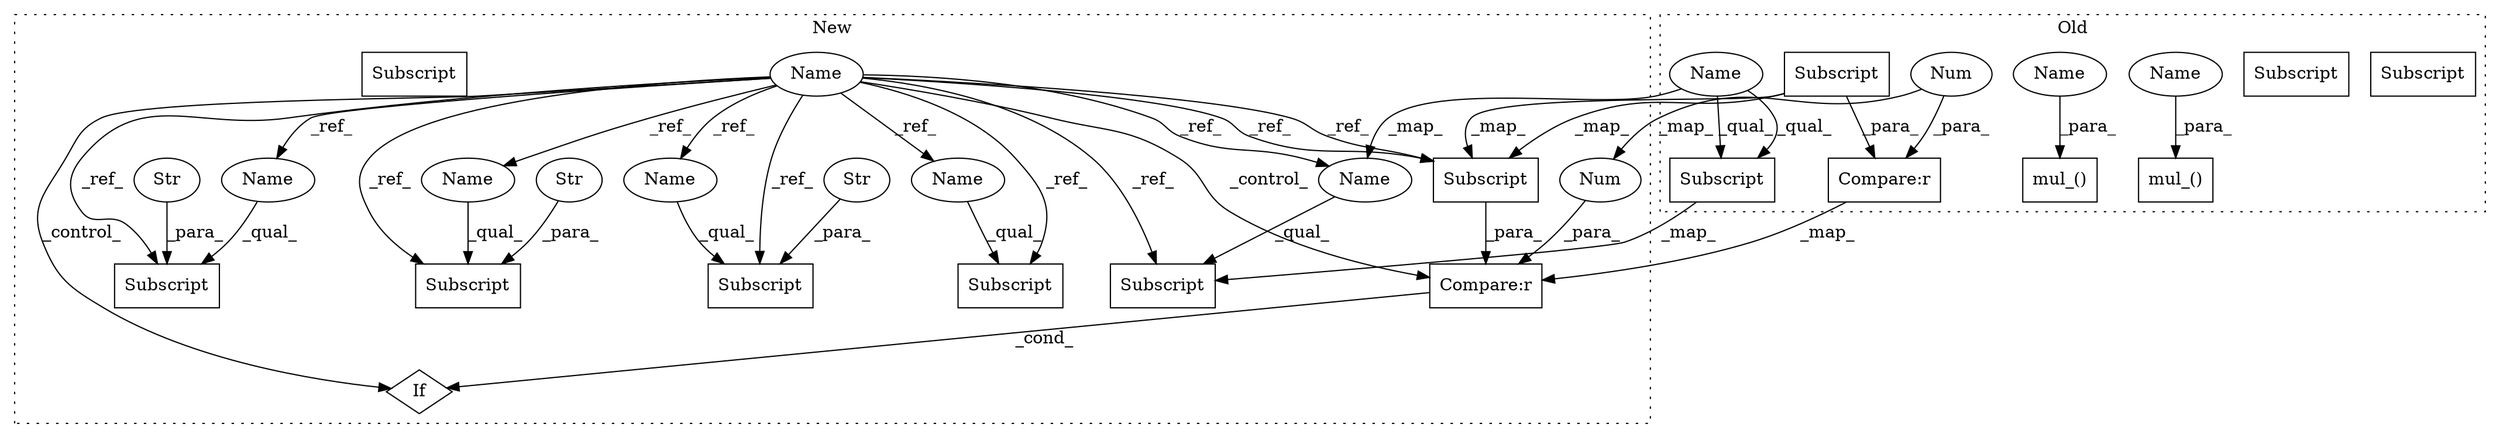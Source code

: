 digraph G {
subgraph cluster0 {
1 [label="mul_()" a="75" s="3573,3594" l="16,1" shape="box"];
4 [label="mul_()" a="75" s="3736,3755" l="14,1" shape="box"];
5 [label="Subscript" a="63" s="3390,0" l="14,0" shape="box"];
7 [label="Compare:r" a="40" s="3979" l="21" shape="box"];
9 [label="Subscript" a="63" s="3979,0" l="17,0" shape="box"];
12 [label="Num" a="76" s="3999" l="1" shape="ellipse"];
20 [label="Name" a="87" s="3589" l="5" shape="ellipse"];
21 [label="Name" a="87" s="3750" l="5" shape="ellipse"];
28 [label="Name" a="87" s="3390" l="5" shape="ellipse"];
29 [label="Subscript" a="63" s="3390,0" l="14,0" shape="box"];
30 [label="Subscript" a="63" s="3979,0" l="17,0" shape="box"];
label = "Old";
style="dotted";
}
subgraph cluster1 {
2 [label="If" a="96" s="4868" l="3" shape="diamond"];
3 [label="Name" a="87" s="2990" l="5" shape="ellipse"];
6 [label="Subscript" a="63" s="3839,0" l="14,0" shape="box"];
8 [label="Compare:r" a="40" s="4871" l="21" shape="box"];
10 [label="Subscript" a="63" s="4871,0" l="17,0" shape="box"];
11 [label="Num" a="76" s="4891" l="1" shape="ellipse"];
13 [label="Subscript" a="63" s="5109,0" l="17,0" shape="box"];
14 [label="Str" a="66" s="5115" l="10" shape="ellipse"];
15 [label="Subscript" a="63" s="5051,0" l="23,0" shape="box"];
16 [label="Str" a="66" s="5057" l="16" shape="ellipse"];
17 [label="Subscript" a="63" s="3961,0" l="24,0" shape="box"];
18 [label="Str" a="66" s="3967" l="17" shape="ellipse"];
19 [label="Subscript" a="63" s="5137,0" l="11,0" shape="box"];
22 [label="Name" a="87" s="3961" l="5" shape="ellipse"];
23 [label="Subscript" a="63" s="4871,0" l="17,0" shape="box"];
24 [label="Name" a="87" s="5137" l="5" shape="ellipse"];
25 [label="Name" a="87" s="5051" l="5" shape="ellipse"];
26 [label="Name" a="87" s="3839" l="5" shape="ellipse"];
27 [label="Name" a="87" s="5109" l="5" shape="ellipse"];
label = "New";
style="dotted";
}
3 -> 23 [label="_ref_"];
3 -> 24 [label="_ref_"];
3 -> 19 [label="_ref_"];
3 -> 22 [label="_ref_"];
3 -> 26 [label="_ref_"];
3 -> 25 [label="_ref_"];
3 -> 27 [label="_ref_"];
3 -> 17 [label="_ref_"];
3 -> 13 [label="_ref_"];
3 -> 6 [label="_ref_"];
3 -> 2 [label="_control_"];
3 -> 15 [label="_ref_"];
3 -> 23 [label="_ref_"];
3 -> 8 [label="_control_"];
7 -> 8 [label="_map_"];
8 -> 2 [label="_cond_"];
11 -> 8 [label="_para_"];
12 -> 7 [label="_para_"];
12 -> 11 [label="_map_"];
14 -> 13 [label="_para_"];
16 -> 15 [label="_para_"];
18 -> 17 [label="_para_"];
20 -> 1 [label="_para_"];
21 -> 4 [label="_para_"];
22 -> 17 [label="_qual_"];
23 -> 8 [label="_para_"];
24 -> 19 [label="_qual_"];
25 -> 15 [label="_qual_"];
26 -> 6 [label="_qual_"];
27 -> 13 [label="_qual_"];
28 -> 29 [label="_qual_"];
28 -> 29 [label="_qual_"];
28 -> 26 [label="_map_"];
29 -> 6 [label="_map_"];
30 -> 7 [label="_para_"];
30 -> 23 [label="_map_"];
30 -> 23 [label="_map_"];
}